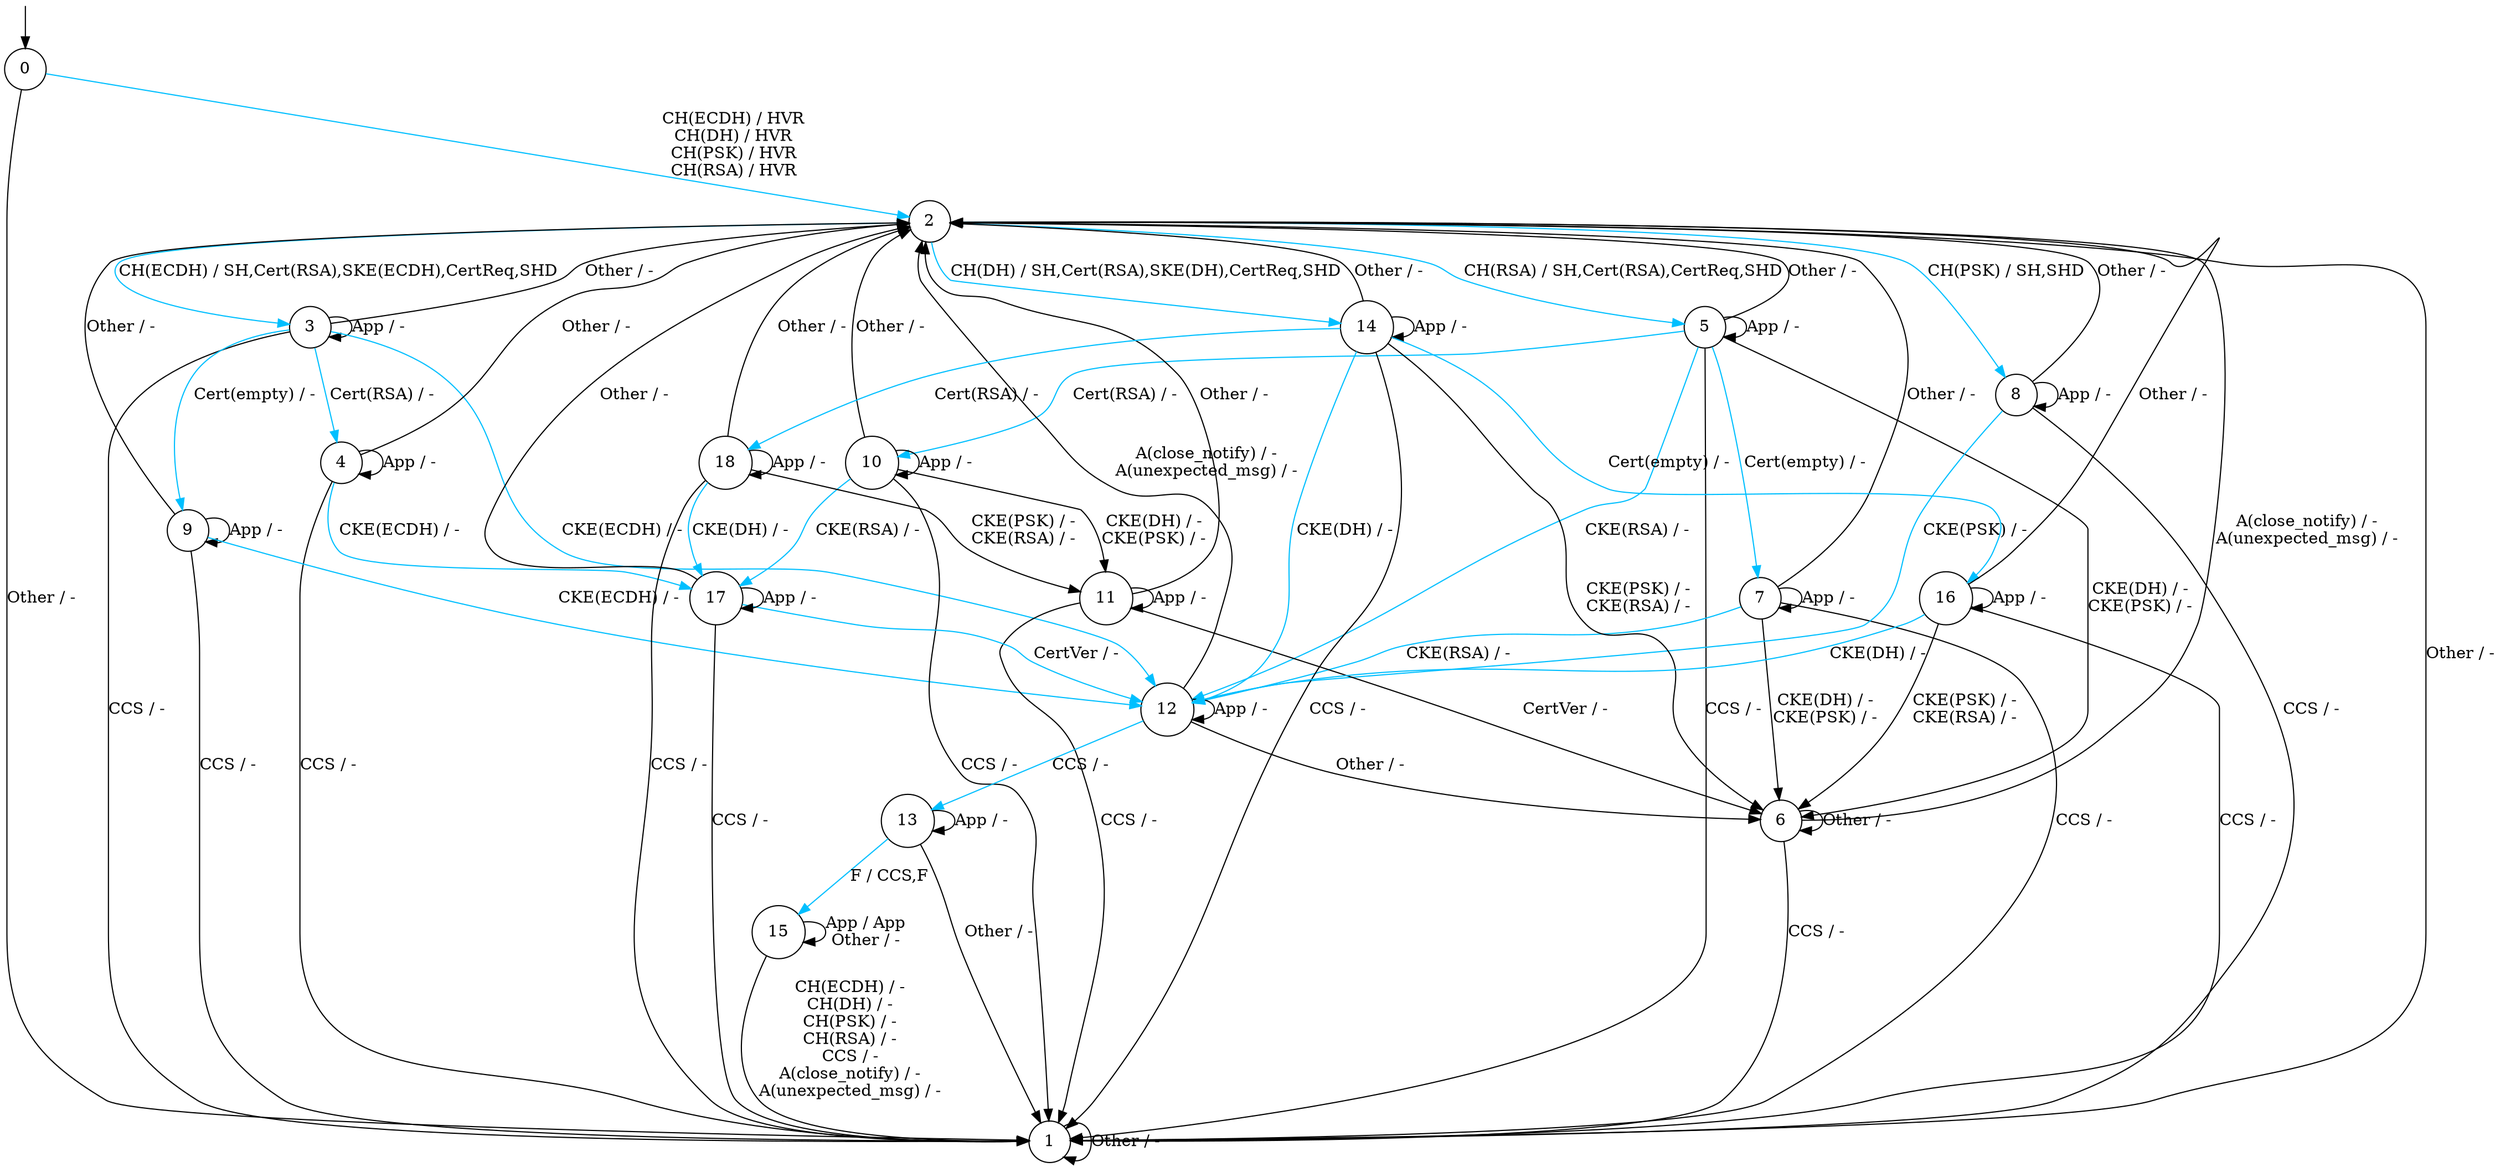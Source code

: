 digraph g {
s0 [label="0", shape="circle"];
s1 [label="1", shape="circle"];
s2 [label="2", shape="circle"];
s3 [label="3", shape="circle"];
s4 [label="4", shape="circle"];
s5 [label="5", shape="circle"];
s6 [label="6", shape="circle"];
s7 [label="7", shape="circle"];
s8 [label="8", shape="circle"];
s9 [label="9", shape="circle"];
s10 [label="10", shape="circle"];
s11 [label="11", shape="circle"];
s12 [label="12", shape="circle"];
s13 [label="13", shape="circle"];
s14 [label="14", shape="circle"];
s15 [label="15", shape="circle"];
s16 [label="16", shape="circle"];
s17 [label="17", shape="circle"];
s18 [label="18", shape="circle"];
s0 -> s2  [color="deepskyblue", label="CH(ECDH) / HVR
CH(DH) / HVR
CH(PSK) / HVR
CH(RSA) / HVR"];
s0 -> s1  [label="Other / -"];
s1 -> s1  [label="Other / -"];
s2 -> s3  [color="deepskyblue", label="CH(ECDH) / SH,Cert(RSA),SKE(ECDH),CertReq,SHD"];
s2 -> s14  [color="deepskyblue", label="CH(DH) / SH,Cert(RSA),SKE(DH),CertReq,SHD"];
s2 -> s8  [color="deepskyblue", label="CH(PSK) / SH,SHD"];
s2 -> s5  [color="deepskyblue", label="CH(RSA) / SH,Cert(RSA),CertReq,SHD"];
s2 -> s1  [label="Other / -"];
s3 -> s12  [color="deepskyblue", label="CKE(ECDH) / -"];
s3 -> s1  [label="CCS / -"];
s3 -> s3  [label="App / -"];
s3 -> s4  [color="deepskyblue", label="Cert(RSA) / -"];
s3 -> s9  [color="deepskyblue", label="Cert(empty) / -"];
s3 -> s2  [label="Other / -"];
s4 -> s17  [color="deepskyblue", label="CKE(ECDH) / -"];
s4 -> s1  [label="CCS / -"];
s4 -> s4  [label="App / -"];
s4 -> s2  [label="Other / -"];
s5 -> s6  [label="CKE(DH) / -
CKE(PSK) / -"];
s5 -> s12  [color="deepskyblue", label="CKE(RSA) / -"];
s5 -> s1  [label="CCS / -"];
s5 -> s5  [label="App / -"];
s5 -> s10  [color="deepskyblue", label="Cert(RSA) / -"];
s5 -> s7  [color="deepskyblue", label="Cert(empty) / -"];
s5 -> s2  [label="Other / -"];
s6 -> s1  [label="CCS / -"];
s6 -> s2  [label="A(close_notify) / -
A(unexpected_msg) / -"];
s6 -> s6  [label="Other / -"];
s7 -> s6  [label="CKE(DH) / -
CKE(PSK) / -"];
s7 -> s12  [color="deepskyblue", label="CKE(RSA) / -"];
s7 -> s1  [label="CCS / -"];
s7 -> s7  [label="App / -"];
s7 -> s2  [label="Other / -"];
s8 -> s12  [color="deepskyblue", label="CKE(PSK) / -"];
s8 -> s1  [label="CCS / -"];
s8 -> s8  [label="App / -"];
s8 -> s2  [label="Other / -"];
s9 -> s12  [color="deepskyblue", label="CKE(ECDH) / -"];
s9 -> s1  [label="CCS / -"];
s9 -> s9  [label="App / -"];
s9 -> s2  [label="Other / -"];
s10 -> s11  [label="CKE(DH) / -
CKE(PSK) / -"];
s10 -> s17  [color="deepskyblue", label="CKE(RSA) / -"];
s10 -> s1  [label="CCS / -"];
s10 -> s10  [label="App / -"];
s10 -> s2  [label="Other / -"];
s11 -> s1  [label="CCS / -"];
s11 -> s11  [label="App / -"];
s11 -> s6  [label="CertVer / -"];
s11 -> s2  [label="Other / -"];
s12 -> s13  [color="deepskyblue", label="CCS / -"];
s12 -> s12  [label="App / -"];
s12 -> s2  [label="A(close_notify) / -
A(unexpected_msg) / -"];
s12 -> s6  [label="Other / -"];
s13 -> s15  [color="deepskyblue", label="F / CCS,F"];
s13 -> s13  [label="App / -"];
s13 -> s1  [label="Other / -"];
s14 -> s12  [color="deepskyblue", label="CKE(DH) / -"];
s14 -> s6  [label="CKE(PSK) / -
CKE(RSA) / -"];
s14 -> s1  [label="CCS / -"];
s14 -> s14  [label="App / -"];
s14 -> s18  [color="deepskyblue", label="Cert(RSA) / -"];
s14 -> s16  [color="deepskyblue", label="Cert(empty) / -"];
s14 -> s2  [label="Other / -"];
s15 -> s1  [label="CH(ECDH) / -
CH(DH) / -
CH(PSK) / -
CH(RSA) / -
CCS / -
A(close_notify) / -
A(unexpected_msg) / -"];
s15 -> s15  [label="App / App
Other / -"];
s16 -> s12  [color="deepskyblue", label="CKE(DH) / -"];
s16 -> s6  [label="CKE(PSK) / -
CKE(RSA) / -"];
s16 -> s1  [label="CCS / -"];
s16 -> s16  [label="App / -"];
s16 -> s2  [label="Other / -"];
s17 -> s1  [label="CCS / -"];
s17 -> s17  [label="App / -"];
s17 -> s12  [color="deepskyblue", label="CertVer / -"];
s17 -> s2  [label="Other / -"];
s18 -> s17  [color="deepskyblue", label="CKE(DH) / -"];
s18 -> s11  [label="CKE(PSK) / -
CKE(RSA) / -"];
s18 -> s1  [label="CCS / -"];
s18 -> s18  [label="App / -"];
s18 -> s2  [label="Other / -"];
__start0 [height="0", label="", shape="none", width="0"];
__start0 -> s0;
}
